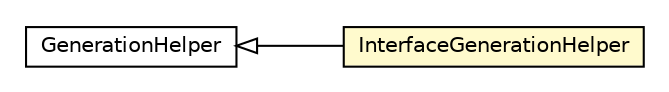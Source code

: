 #!/usr/local/bin/dot
#
# Class diagram 
# Generated by UMLGraph version R5_6-24-gf6e263 (http://www.umlgraph.org/)
#

digraph G {
	edge [fontname="Helvetica",fontsize=10,labelfontname="Helvetica",labelfontsize=10];
	node [fontname="Helvetica",fontsize=10,shape=plaintext];
	nodesep=0.25;
	ranksep=0.5;
	rankdir=LR;
	// com.gwtplatform.dispatch.annotation.helper.InterfaceGenerationHelper
	c218550 [label=<<table title="com.gwtplatform.dispatch.annotation.helper.InterfaceGenerationHelper" border="0" cellborder="1" cellspacing="0" cellpadding="2" port="p" bgcolor="lemonChiffon" href="./InterfaceGenerationHelper.html">
		<tr><td><table border="0" cellspacing="0" cellpadding="1">
<tr><td align="center" balign="center"> InterfaceGenerationHelper </td></tr>
		</table></td></tr>
		</table>>, URL="./InterfaceGenerationHelper.html", fontname="Helvetica", fontcolor="black", fontsize=10.0];
	// com.gwtplatform.dispatch.annotation.helper.GenerationHelper
	c218554 [label=<<table title="com.gwtplatform.dispatch.annotation.helper.GenerationHelper" border="0" cellborder="1" cellspacing="0" cellpadding="2" port="p" href="./GenerationHelper.html">
		<tr><td><table border="0" cellspacing="0" cellpadding="1">
<tr><td align="center" balign="center"> GenerationHelper </td></tr>
		</table></td></tr>
		</table>>, URL="./GenerationHelper.html", fontname="Helvetica", fontcolor="black", fontsize=10.0];
	//com.gwtplatform.dispatch.annotation.helper.InterfaceGenerationHelper extends com.gwtplatform.dispatch.annotation.helper.GenerationHelper
	c218554:p -> c218550:p [dir=back,arrowtail=empty];
}

